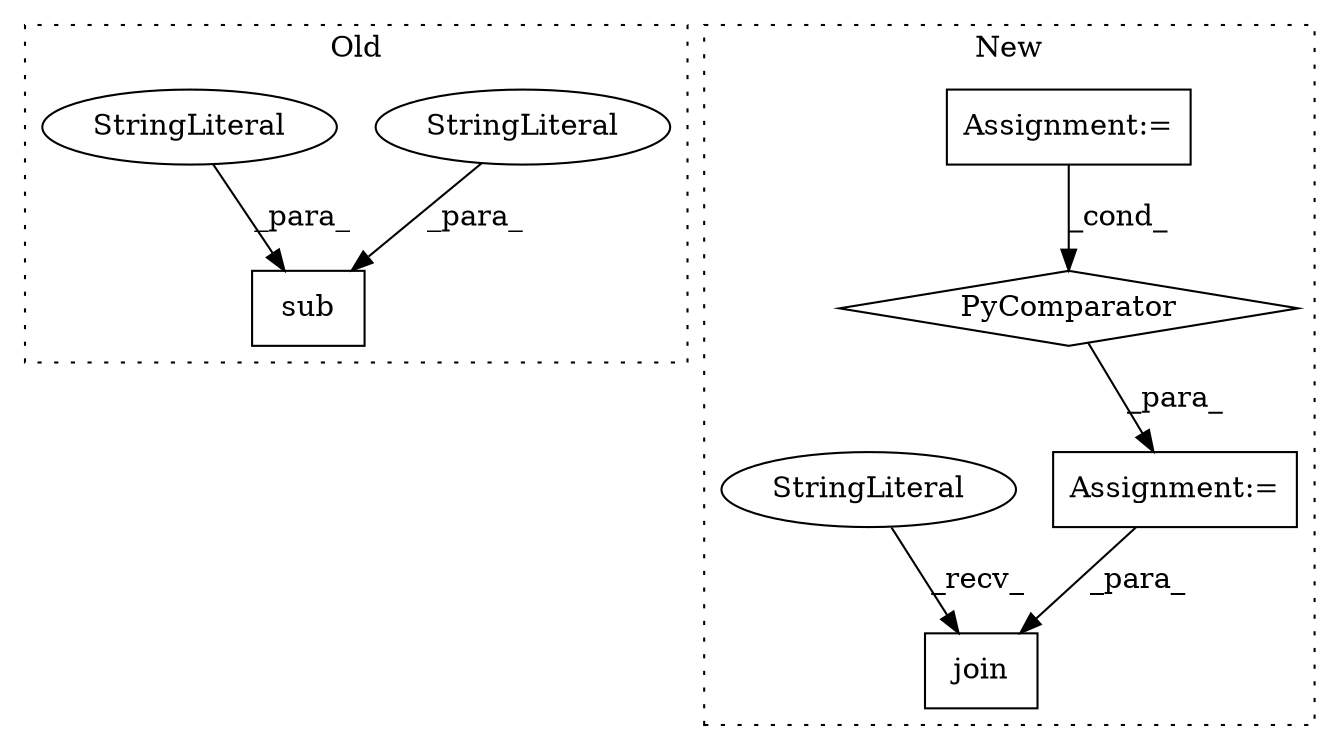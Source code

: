 digraph G {
subgraph cluster0 {
1 [label="sub" a="32" s="4486,4525" l="4,1" shape="box"];
3 [label="StringLiteral" a="45" s="4490" l="6" shape="ellipse"];
5 [label="StringLiteral" a="45" s="4497" l="3" shape="ellipse"];
label = "Old";
style="dotted";
}
subgraph cluster1 {
2 [label="PyComparator" a="113" s="4641" l="69" shape="diamond"];
4 [label="Assignment:=" a="7" s="4641" l="69" shape="box"];
6 [label="Assignment:=" a="7" s="4923" l="18" shape="box"];
7 [label="join" a="32" s="5100,5113" l="5,1" shape="box"];
8 [label="StringLiteral" a="45" s="5097" l="2" shape="ellipse"];
label = "New";
style="dotted";
}
2 -> 6 [label="_para_"];
3 -> 1 [label="_para_"];
4 -> 2 [label="_cond_"];
5 -> 1 [label="_para_"];
6 -> 7 [label="_para_"];
8 -> 7 [label="_recv_"];
}